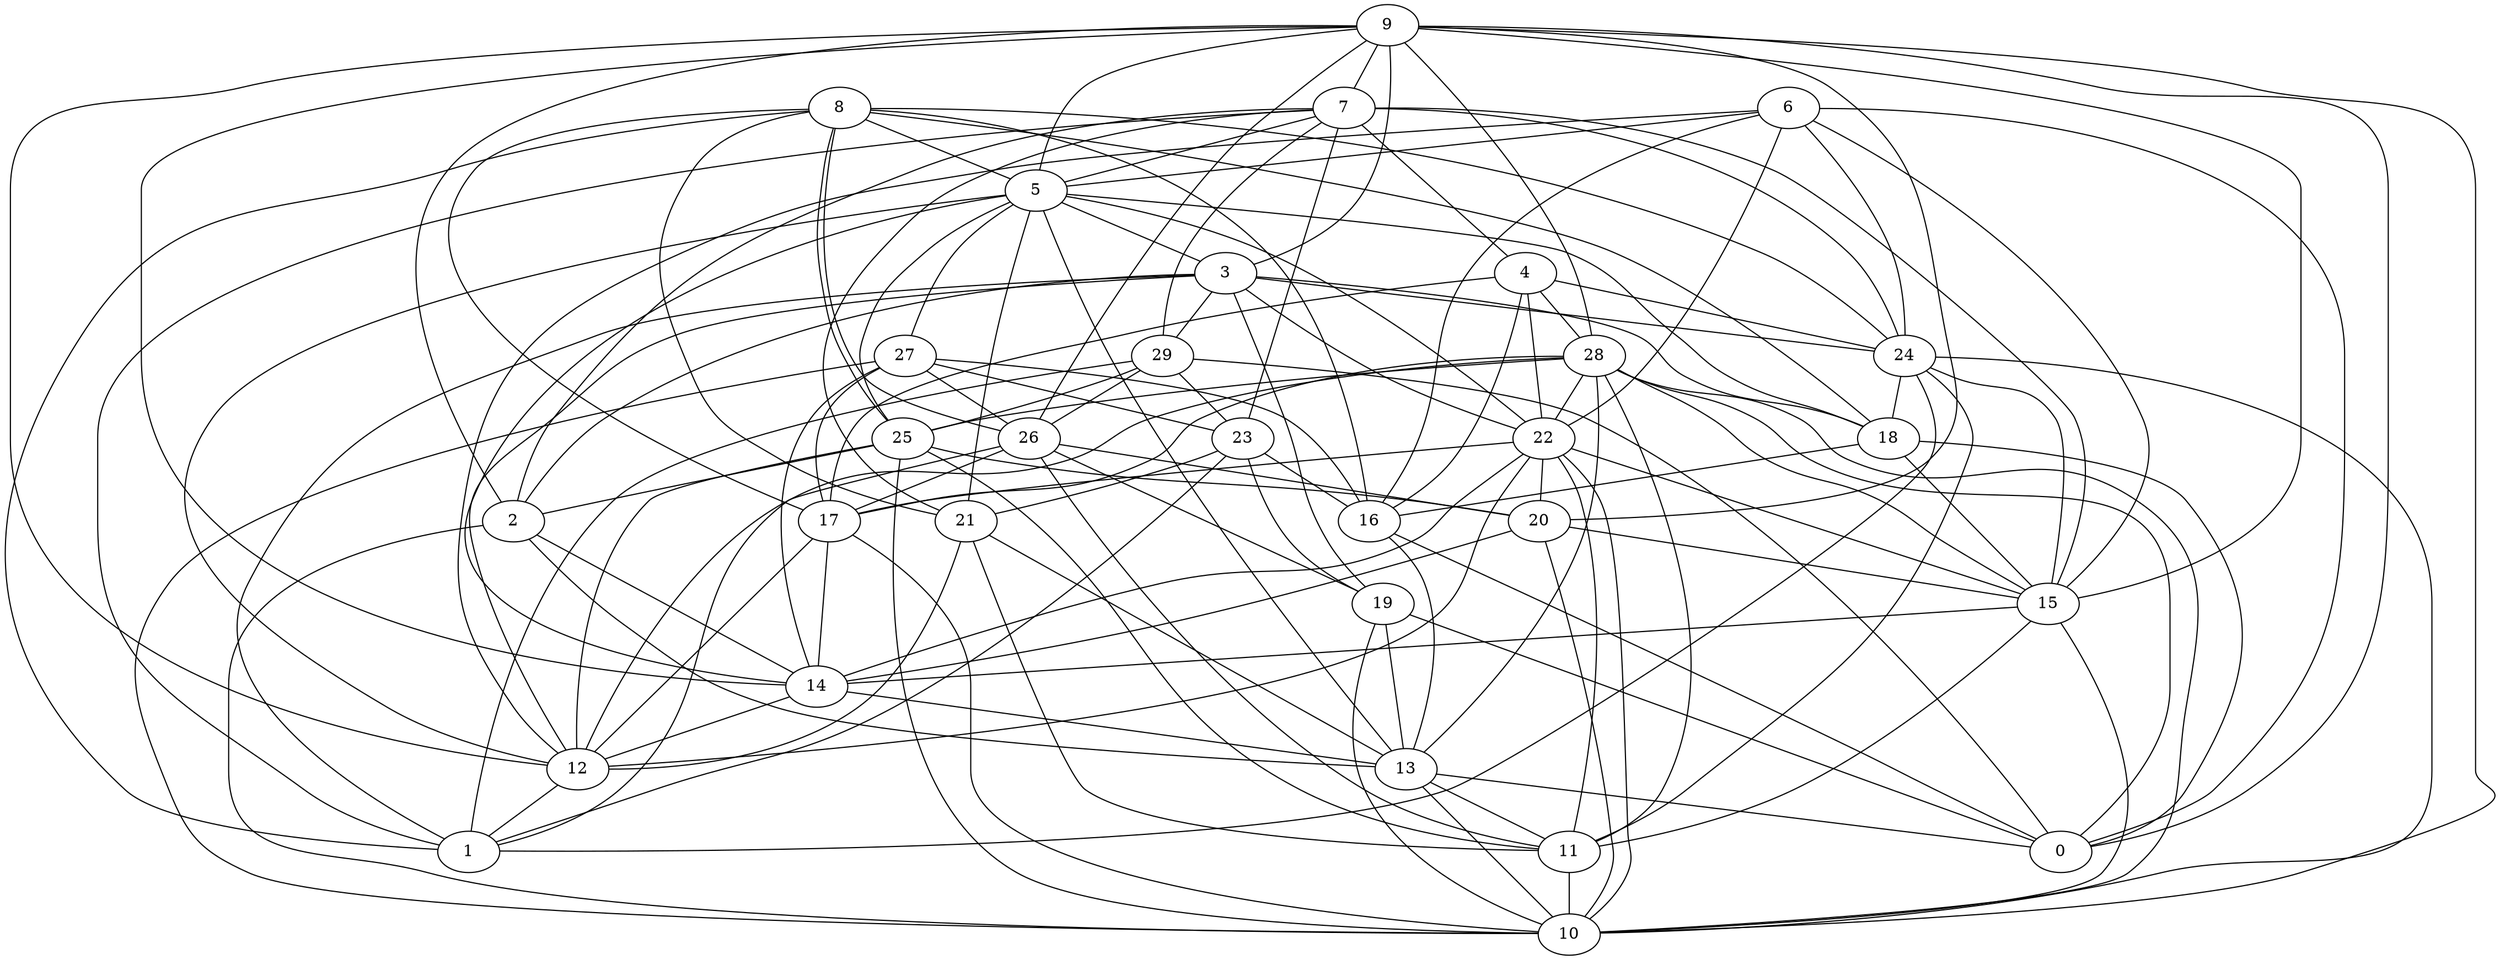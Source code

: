digraph GG_graph {

subgraph G_graph {
edge [color = black]
"28" -> "25" [dir = none]
"28" -> "17" [dir = none]
"28" -> "15" [dir = none]
"4" -> "17" [dir = none]
"4" -> "28" [dir = none]
"4" -> "22" [dir = none]
"4" -> "24" [dir = none]
"9" -> "15" [dir = none]
"9" -> "0" [dir = none]
"9" -> "10" [dir = none]
"9" -> "14" [dir = none]
"9" -> "20" [dir = none]
"9" -> "26" [dir = none]
"9" -> "3" [dir = none]
"9" -> "5" [dir = none]
"9" -> "28" [dir = none]
"17" -> "10" [dir = none]
"17" -> "12" [dir = none]
"22" -> "14" [dir = none]
"22" -> "17" [dir = none]
"22" -> "10" [dir = none]
"24" -> "1" [dir = none]
"24" -> "15" [dir = none]
"24" -> "10" [dir = none]
"24" -> "11" [dir = none]
"19" -> "10" [dir = none]
"19" -> "0" [dir = none]
"26" -> "20" [dir = none]
"26" -> "17" [dir = none]
"26" -> "1" [dir = none]
"26" -> "19" [dir = none]
"14" -> "13" [dir = none]
"16" -> "13" [dir = none]
"6" -> "12" [dir = none]
"6" -> "16" [dir = none]
"6" -> "0" [dir = none]
"6" -> "15" [dir = none]
"6" -> "24" [dir = none]
"6" -> "5" [dir = none]
"3" -> "24" [dir = none]
"3" -> "22" [dir = none]
"3" -> "2" [dir = none]
"3" -> "29" [dir = none]
"8" -> "17" [dir = none]
"8" -> "1" [dir = none]
"8" -> "16" [dir = none]
"8" -> "24" [dir = none]
"8" -> "26" [dir = none]
"8" -> "25" [dir = none]
"29" -> "25" [dir = none]
"29" -> "26" [dir = none]
"29" -> "1" [dir = none]
"13" -> "11" [dir = none]
"13" -> "10" [dir = none]
"13" -> "0" [dir = none]
"20" -> "15" [dir = none]
"11" -> "10" [dir = none]
"18" -> "16" [dir = none]
"18" -> "0" [dir = none]
"7" -> "2" [dir = none]
"7" -> "5" [dir = none]
"7" -> "4" [dir = none]
"7" -> "15" [dir = none]
"7" -> "29" [dir = none]
"7" -> "24" [dir = none]
"27" -> "23" [dir = none]
"27" -> "14" [dir = none]
"27" -> "26" [dir = none]
"27" -> "10" [dir = none]
"5" -> "13" [dir = none]
"5" -> "27" [dir = none]
"5" -> "3" [dir = none]
"5" -> "18" [dir = none]
"5" -> "14" [dir = none]
"5" -> "25" [dir = none]
"25" -> "11" [dir = none]
"25" -> "20" [dir = none]
"25" -> "12" [dir = none]
"2" -> "14" [dir = none]
"2" -> "13" [dir = none]
"2" -> "10" [dir = none]
"21" -> "12" [dir = none]
"21" -> "11" [dir = none]
"23" -> "21" [dir = none]
"23" -> "1" [dir = none]
"23" -> "16" [dir = none]
"12" -> "1" [dir = none]
"7" -> "23" [dir = none]
"29" -> "23" [dir = none]
"7" -> "21" [dir = none]
"4" -> "16" [dir = none]
"3" -> "19" [dir = none]
"8" -> "5" [dir = none]
"21" -> "13" [dir = none]
"28" -> "10" [dir = none]
"22" -> "15" [dir = none]
"7" -> "1" [dir = none]
"17" -> "14" [dir = none]
"20" -> "10" [dir = none]
"5" -> "12" [dir = none]
"5" -> "21" [dir = none]
"28" -> "22" [dir = none]
"14" -> "12" [dir = none]
"3" -> "12" [dir = none]
"22" -> "20" [dir = none]
"15" -> "10" [dir = none]
"8" -> "18" [dir = none]
"9" -> "2" [dir = none]
"6" -> "22" [dir = none]
"15" -> "14" [dir = none]
"5" -> "22" [dir = none]
"20" -> "14" [dir = none]
"23" -> "19" [dir = none]
"3" -> "18" [dir = none]
"8" -> "21" [dir = none]
"15" -> "11" [dir = none]
"3" -> "1" [dir = none]
"25" -> "2" [dir = none]
"29" -> "0" [dir = none]
"26" -> "11" [dir = none]
"9" -> "7" [dir = none]
"24" -> "18" [dir = none]
"28" -> "0" [dir = none]
"9" -> "12" [dir = none]
"28" -> "11" [dir = none]
"28" -> "12" [dir = none]
"22" -> "11" [dir = none]
"25" -> "10" [dir = none]
"22" -> "12" [dir = none]
"16" -> "0" [dir = none]
"27" -> "16" [dir = none]
"27" -> "17" [dir = none]
"18" -> "15" [dir = none]
"19" -> "13" [dir = none]
"28" -> "13" [dir = none]
}

}
